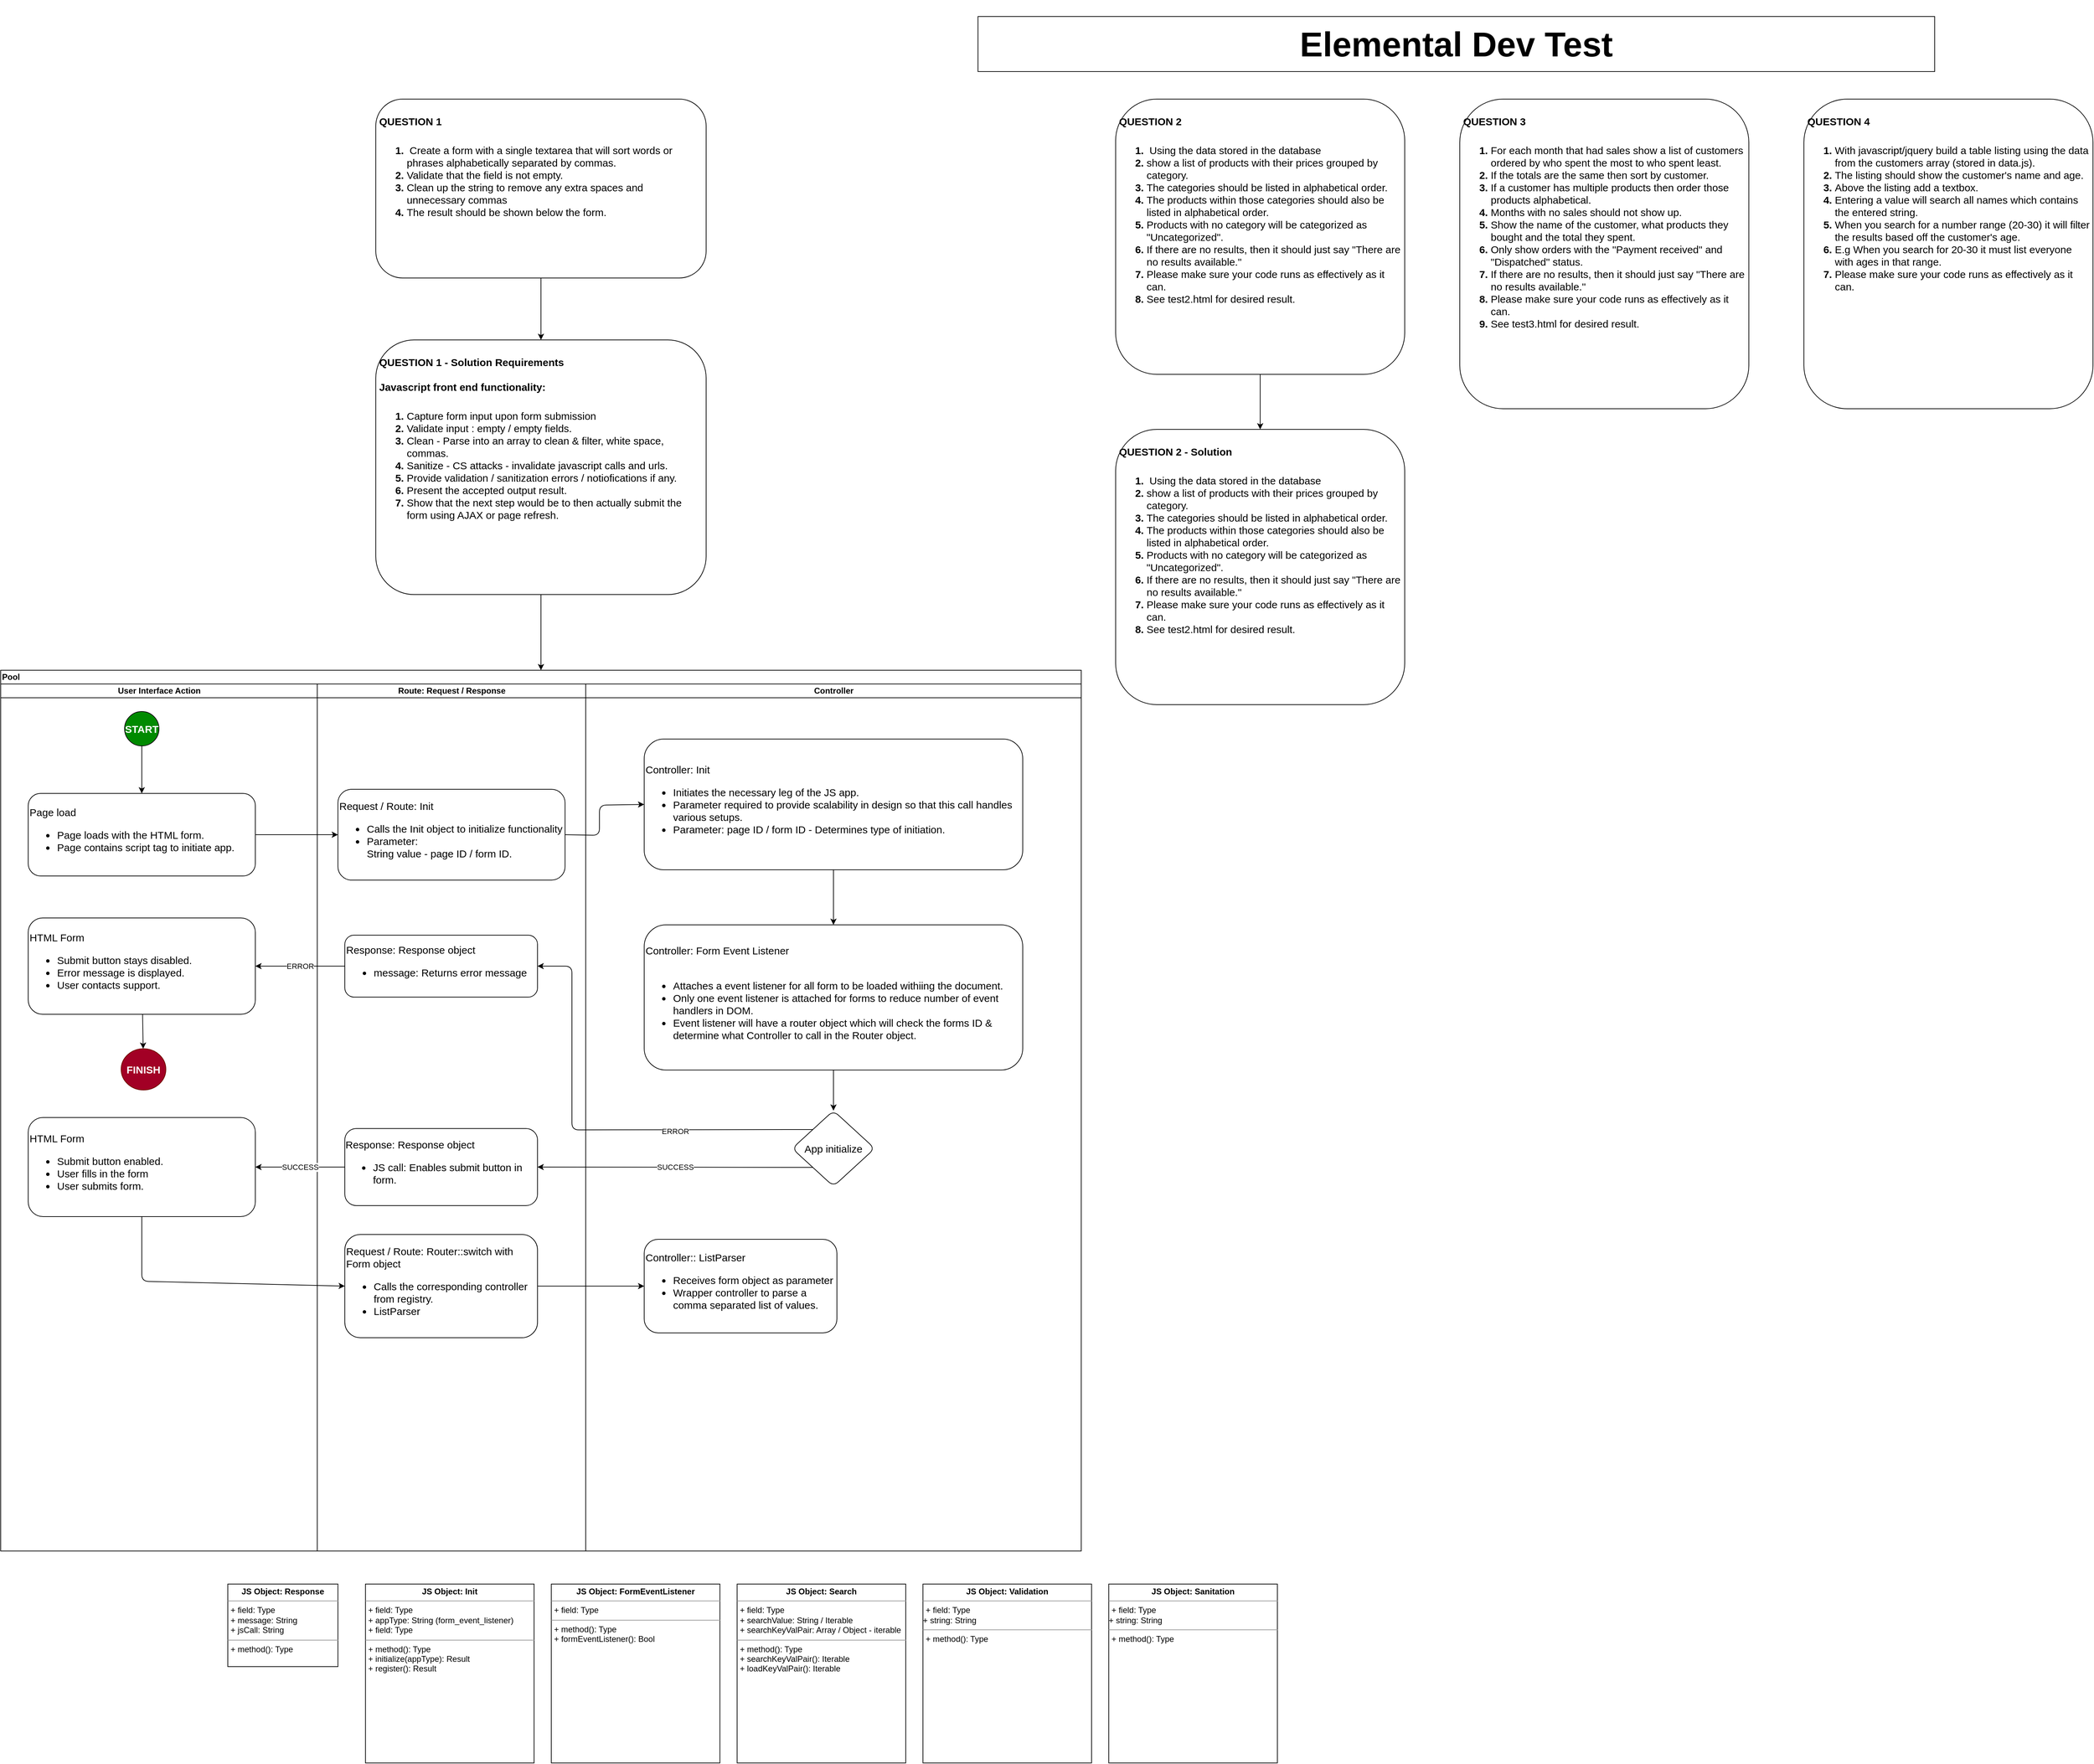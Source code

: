 <mxfile>
    <diagram id="UN2sgL8hX5gglXzgyNVK" name="Page-1">
        <mxGraphModel dx="2759" dy="543" grid="1" gridSize="10" guides="1" tooltips="1" connect="1" arrows="1" fold="1" page="1" pageScale="1" pageWidth="827" pageHeight="1169" math="0" shadow="0">
            <root>
                <mxCell id="0"/>
                <mxCell id="1" parent="0"/>
                <mxCell id="2" value="&lt;h1&gt;Elemental Dev Test&lt;/h1&gt;" style="text;html=1;strokeColor=default;fillColor=none;align=center;verticalAlign=middle;whiteSpace=wrap;rounded=0;fontStyle=1;fontSize=25;" parent="1" vertex="1">
                    <mxGeometry x="320" y="40" width="1390" height="80" as="geometry"/>
                </mxCell>
                <mxCell id="13" value="" style="edgeStyle=none;html=1;fontSize=15;strokeColor=default;" parent="1" source="3" target="12" edge="1">
                    <mxGeometry relative="1" as="geometry"/>
                </mxCell>
                <mxCell id="3" value="&lt;h1 style=&quot;&quot;&gt;&lt;font style=&quot;font-size: 15px;&quot;&gt;QUESTION 1&lt;/font&gt;&lt;/h1&gt;&lt;h1 style=&quot;&quot;&gt;&lt;ol style=&quot;font-size: 15px;&quot;&gt;&lt;li&gt;&lt;font style=&quot;font-size: 15px; font-weight: normal;&quot;&gt;&amp;nbsp;Create a form with a single textarea that will sort words or phrases alphabetically separated by commas.&lt;/font&gt;&lt;/li&gt;&lt;li&gt;&lt;span style=&quot;font-weight: normal;&quot;&gt;Validate that the field is not empty.&lt;/span&gt;&lt;/li&gt;&lt;li&gt;&lt;span style=&quot;font-weight: normal;&quot;&gt;Clean up the string to remove any extra spaces and unnecessary commas&lt;/span&gt;&lt;/li&gt;&lt;li&gt;&lt;span style=&quot;font-weight: normal;&quot;&gt;The result should be shown below the form.&lt;/span&gt;&lt;/li&gt;&lt;/ol&gt;&lt;/h1&gt;" style="text;html=1;strokeColor=default;fillColor=none;spacing=5;spacingTop=-20;whiteSpace=wrap;overflow=hidden;rounded=1;fontSize=15;fontStyle=1" parent="1" vertex="1">
                    <mxGeometry x="-555" y="160" width="480" height="260" as="geometry"/>
                </mxCell>
                <mxCell id="11" value="" style="edgeStyle=none;html=1;fontSize=15;strokeColor=default;" parent="1" source="4" target="10" edge="1">
                    <mxGeometry relative="1" as="geometry"/>
                </mxCell>
                <mxCell id="4" value="&lt;h1 style=&quot;&quot;&gt;&lt;font style=&quot;font-size: 15px;&quot;&gt;QUESTION 2&lt;/font&gt;&lt;/h1&gt;&lt;h1 style=&quot;&quot;&gt;&lt;ol style=&quot;font-size: 15px;&quot;&gt;&lt;li style=&quot;&quot;&gt;&lt;font style=&quot;font-size: 15px; font-weight: normal;&quot;&gt;&amp;nbsp;Using the data stored in the database&lt;/font&gt;&lt;/li&gt;&lt;li style=&quot;&quot;&gt;&lt;font style=&quot;font-size: 15px; font-weight: normal;&quot;&gt;show a list of products with their prices grouped by category.&lt;/font&gt;&lt;/li&gt;&lt;li style=&quot;&quot;&gt;&lt;font style=&quot;font-size: 15px; font-weight: normal;&quot;&gt;The categories should be listed in alphabetical order.&lt;/font&gt;&lt;/li&gt;&lt;li style=&quot;&quot;&gt;&lt;font style=&quot;font-size: 15px; font-weight: normal;&quot;&gt;The products within those categories should also be listed in alphabetical order.&lt;/font&gt;&lt;/li&gt;&lt;li style=&quot;&quot;&gt;&lt;font style=&quot;font-size: 15px; font-weight: normal;&quot;&gt;Products with no category will be categorized as &quot;Uncategorized&quot;.&lt;/font&gt;&lt;/li&gt;&lt;li style=&quot;&quot;&gt;&lt;font style=&quot;font-size: 15px; font-weight: normal;&quot;&gt;If there are no results, then it should just say &quot;There are no results available.&quot;&lt;/font&gt;&lt;/li&gt;&lt;li style=&quot;&quot;&gt;&lt;font style=&quot;font-size: 15px; font-weight: normal;&quot;&gt;Please make sure your code runs as effectively as it can.&lt;/font&gt;&lt;/li&gt;&lt;li style=&quot;&quot;&gt;&lt;span style=&quot;font-weight: normal;&quot;&gt;See test2.html for desired result.&lt;/span&gt;&lt;/li&gt;&lt;/ol&gt;&lt;/h1&gt;" style="text;html=1;strokeColor=default;fillColor=none;spacing=5;spacingTop=-20;whiteSpace=wrap;overflow=hidden;rounded=1;fontSize=15;fontStyle=1" parent="1" vertex="1">
                    <mxGeometry x="520" y="160" width="420" height="400" as="geometry"/>
                </mxCell>
                <mxCell id="6" value="&lt;h1 style=&quot;&quot;&gt;&lt;font style=&quot;font-size: 15px;&quot;&gt;QUESTION 3&lt;/font&gt;&lt;/h1&gt;&lt;h1 style=&quot;&quot;&gt;&lt;ol style=&quot;font-size: 15px;&quot;&gt;&lt;li style=&quot;&quot;&gt;&lt;font style=&quot;font-size: 15px; font-weight: normal;&quot;&gt;For each month that had sales show a list of customers ordered by who spent the most to who spent least.&lt;/font&gt;&lt;/li&gt;&lt;li style=&quot;&quot;&gt;&lt;span style=&quot;font-weight: normal;&quot;&gt;If the totals are the same then sort by customer.&lt;/span&gt;&lt;/li&gt;&lt;li style=&quot;&quot;&gt;&lt;span style=&quot;font-weight: normal; background-color: initial;&quot;&gt;If a customer has multiple products then order those products alphabetical.&lt;/span&gt;&lt;br&gt;&lt;/li&gt;&lt;li style=&quot;&quot;&gt;&lt;font style=&quot;font-size: 15px; font-weight: normal;&quot;&gt;Months with no sales should not show up.&lt;/font&gt;&lt;/li&gt;&lt;li style=&quot;&quot;&gt;&lt;font style=&quot;font-size: 15px; font-weight: normal;&quot;&gt;Show the name of the customer, what products they bought and the total they spent.&lt;/font&gt;&lt;/li&gt;&lt;li style=&quot;&quot;&gt;&lt;font style=&quot;font-size: 15px; font-weight: normal;&quot;&gt;Only show orders with the &quot;Payment received&quot; and &quot;Dispatched&quot; status.&lt;/font&gt;&lt;/li&gt;&lt;li style=&quot;&quot;&gt;&lt;font style=&quot;font-size: 15px; font-weight: normal;&quot;&gt;If there are no results, then it should just say &quot;There are no results available.&quot;&lt;/font&gt;&lt;/li&gt;&lt;li style=&quot;&quot;&gt;&lt;span style=&quot;font-weight: normal;&quot;&gt;&lt;span style=&quot;background-color: initial;&quot;&gt;Please make sure your code runs as effectively as it can.&lt;/span&gt;&lt;br&gt;&lt;/span&gt;&lt;/li&gt;&lt;li style=&quot;&quot;&gt;&lt;span style=&quot;background-color: initial; font-weight: normal;&quot;&gt;See test3.html for desired result.&lt;/span&gt;&lt;br&gt;&lt;/li&gt;&lt;/ol&gt;&lt;/h1&gt;" style="text;html=1;strokeColor=default;fillColor=none;spacing=5;spacingTop=-20;whiteSpace=wrap;overflow=hidden;rounded=1;fontSize=15;fontStyle=1" parent="1" vertex="1">
                    <mxGeometry x="1020" y="160" width="420" height="450" as="geometry"/>
                </mxCell>
                <mxCell id="8" value="&lt;h1 style=&quot;&quot;&gt;&lt;font style=&quot;font-size: 15px;&quot;&gt;QUESTION 4&lt;/font&gt;&lt;/h1&gt;&lt;h1 style=&quot;&quot;&gt;&lt;ol style=&quot;font-size: 15px;&quot;&gt;&lt;li style=&quot;&quot;&gt;&lt;font style=&quot;font-size: 15px; font-weight: normal;&quot;&gt;With javascript/jquery build a table listing using the data from the customers array (stored in data.js).&lt;/font&gt;&lt;/li&gt;&lt;li style=&quot;&quot;&gt;&lt;span style=&quot;font-weight: normal;&quot;&gt;&lt;span style=&quot;background-color: initial;&quot;&gt;The listing should show the customer's name and age.&lt;/span&gt;&lt;br&gt;&lt;/span&gt;&lt;/li&gt;&lt;li style=&quot;&quot;&gt;&lt;font style=&quot;font-size: 15px; font-weight: normal;&quot;&gt;Above the listing add a textbox.&lt;/font&gt;&lt;/li&gt;&lt;li style=&quot;&quot;&gt;&lt;font style=&quot;font-size: 15px; font-weight: normal;&quot;&gt;Entering a value will search all names which contains the entered string.&lt;/font&gt;&lt;/li&gt;&lt;li style=&quot;&quot;&gt;&lt;font style=&quot;font-size: 15px; font-weight: normal;&quot;&gt;When you search for a number range (20-30) it will filter the results based off the customer's age.&lt;/font&gt;&lt;/li&gt;&lt;li style=&quot;&quot;&gt;&lt;font style=&quot;font-size: 15px; font-weight: normal;&quot;&gt;E.g When you search for 20-30 it must list everyone with ages in that range.&lt;/font&gt;&lt;/li&gt;&lt;li style=&quot;&quot;&gt;&lt;font style=&quot;font-size: 15px; font-weight: normal;&quot;&gt;Please make sure your code runs as effectively as it can.&lt;/font&gt;&lt;/li&gt;&lt;/ol&gt;&lt;/h1&gt;" style="text;html=1;strokeColor=default;fillColor=none;spacing=5;spacingTop=-20;whiteSpace=wrap;overflow=hidden;rounded=1;fontSize=15;fontStyle=0" parent="1" vertex="1">
                    <mxGeometry x="1520" y="160" width="420" height="450" as="geometry"/>
                </mxCell>
                <mxCell id="10" value="&lt;h1 style=&quot;&quot;&gt;&lt;font style=&quot;font-size: 15px;&quot;&gt;QUESTION 2 - Solution&lt;/font&gt;&lt;/h1&gt;&lt;h1 style=&quot;&quot;&gt;&lt;ol style=&quot;font-size: 15px;&quot;&gt;&lt;li style=&quot;&quot;&gt;&lt;font style=&quot;font-size: 15px; font-weight: normal;&quot;&gt;&amp;nbsp;Using the data stored in the database&lt;/font&gt;&lt;/li&gt;&lt;li style=&quot;&quot;&gt;&lt;font style=&quot;font-size: 15px; font-weight: normal;&quot;&gt;show a list of products with their prices grouped by category.&lt;/font&gt;&lt;/li&gt;&lt;li style=&quot;&quot;&gt;&lt;font style=&quot;font-size: 15px; font-weight: normal;&quot;&gt;The categories should be listed in alphabetical order.&lt;/font&gt;&lt;/li&gt;&lt;li style=&quot;&quot;&gt;&lt;font style=&quot;font-size: 15px; font-weight: normal;&quot;&gt;The products within those categories should also be listed in alphabetical order.&lt;/font&gt;&lt;/li&gt;&lt;li style=&quot;&quot;&gt;&lt;font style=&quot;font-size: 15px; font-weight: normal;&quot;&gt;Products with no category will be categorized as &quot;Uncategorized&quot;.&lt;/font&gt;&lt;/li&gt;&lt;li style=&quot;&quot;&gt;&lt;font style=&quot;font-size: 15px; font-weight: normal;&quot;&gt;If there are no results, then it should just say &quot;There are no results available.&quot;&lt;/font&gt;&lt;/li&gt;&lt;li style=&quot;&quot;&gt;&lt;font style=&quot;font-size: 15px; font-weight: normal;&quot;&gt;Please make sure your code runs as effectively as it can.&lt;/font&gt;&lt;/li&gt;&lt;li style=&quot;&quot;&gt;&lt;span style=&quot;font-weight: normal;&quot;&gt;See test2.html for desired result.&lt;/span&gt;&lt;/li&gt;&lt;/ol&gt;&lt;/h1&gt;" style="text;html=1;strokeColor=default;fillColor=none;spacing=5;spacingTop=-20;whiteSpace=wrap;overflow=hidden;rounded=1;fontSize=15;fontStyle=1" parent="1" vertex="1">
                    <mxGeometry x="520" y="640" width="420" height="400" as="geometry"/>
                </mxCell>
                <mxCell id="75" style="edgeStyle=none;html=1;exitX=0.5;exitY=1;exitDx=0;exitDy=0;entryX=0.5;entryY=0;entryDx=0;entryDy=0;" parent="1" source="12" target="17" edge="1">
                    <mxGeometry relative="1" as="geometry"/>
                </mxCell>
                <mxCell id="12" value="&lt;h1 style=&quot;&quot;&gt;&lt;font style=&quot;&quot;&gt;&lt;span style=&quot;font-size: 15px;&quot;&gt;QUESTION 1 - Solution Requirements&lt;br&gt;&lt;/span&gt;&lt;/font&gt;&lt;font style=&quot;font-size: 15px;&quot;&gt;Javascript front end functionality:&lt;/font&gt;&lt;/h1&gt;&lt;h1 style=&quot;&quot;&gt;&lt;ol style=&quot;font-size: 15px;&quot;&gt;&lt;li&gt;&lt;font style=&quot;font-size: 15px; font-weight: normal;&quot;&gt;Capture form input upon form submission&lt;/font&gt;&lt;/li&gt;&lt;li style=&quot;font-size: 15px;&quot;&gt;&lt;span style=&quot;font-weight: normal;&quot;&gt;Validate input : empty / empty fields.&lt;br&gt;&lt;/span&gt;&lt;/li&gt;&lt;li style=&quot;font-size: 15px;&quot;&gt;&lt;span style=&quot;font-weight: normal;&quot;&gt;Clean - Parse into an array to clean &amp;amp; filter, white space, commas.&lt;/span&gt;&lt;/li&gt;&lt;li style=&quot;font-size: 15px;&quot;&gt;&lt;span style=&quot;font-weight: normal;&quot;&gt;Sanitize - CS attacks - invalidate javascript calls and urls.&lt;/span&gt;&lt;/li&gt;&lt;li style=&quot;font-size: 15px;&quot;&gt;&lt;span style=&quot;font-weight: normal;&quot;&gt;Provide validation / sanitization errors / notiofications if any.&lt;br&gt;&lt;/span&gt;&lt;/li&gt;&lt;li style=&quot;font-size: 15px;&quot;&gt;&lt;span style=&quot;font-weight: normal;&quot;&gt;Present the accepted output result.&lt;/span&gt;&lt;/li&gt;&lt;li style=&quot;font-size: 15px;&quot;&gt;&lt;span style=&quot;font-weight: normal;&quot;&gt;Show that the next step would be to then actually submit the form using AJAX or page refresh.&lt;/span&gt;&lt;/li&gt;&lt;/ol&gt;&lt;/h1&gt;" style="text;html=1;strokeColor=default;fillColor=none;spacing=5;spacingTop=-20;whiteSpace=wrap;overflow=hidden;rounded=1;fontSize=15;fontStyle=1" parent="1" vertex="1">
                    <mxGeometry x="-555" y="510" width="480" height="370" as="geometry"/>
                </mxCell>
                <mxCell id="17" value="Pool" style="swimlane;childLayout=stackLayout;resizeParent=1;resizeParentMax=0;startSize=20;html=1;align=left;" parent="1" vertex="1">
                    <mxGeometry x="-1100" y="990" width="1570" height="1280" as="geometry"/>
                </mxCell>
                <mxCell id="18" value="User Interface Action" style="swimlane;startSize=20;html=1;" parent="17" vertex="1">
                    <mxGeometry y="20" width="460" height="1260" as="geometry"/>
                </mxCell>
                <mxCell id="14" value="START" style="ellipse;whiteSpace=wrap;html=1;aspect=fixed;fontSize=15;fillColor=#008a00;fontColor=#ffffff;strokeColor=default;fontStyle=1" parent="18" vertex="1">
                    <mxGeometry x="180" y="40" width="50" height="50" as="geometry"/>
                </mxCell>
                <mxCell id="15" value="Page load&lt;br&gt;&lt;ul&gt;&lt;li&gt;Page loads with the HTML form.&lt;/li&gt;&lt;li&gt;Page contains script tag to initiate app.&lt;/li&gt;&lt;/ul&gt;" style="rounded=1;whiteSpace=wrap;html=1;fontSize=15;strokeColor=default;align=left;" parent="18" vertex="1">
                    <mxGeometry x="40" y="159" width="330" height="120" as="geometry"/>
                </mxCell>
                <mxCell id="16" style="edgeStyle=none;html=1;exitX=0.5;exitY=1;exitDx=0;exitDy=0;entryX=0.5;entryY=0;entryDx=0;entryDy=0;fontSize=15;strokeColor=default;" parent="18" source="14" target="15" edge="1">
                    <mxGeometry relative="1" as="geometry"/>
                </mxCell>
                <mxCell id="31" value="HTML Form&lt;br&gt;&lt;ul&gt;&lt;li&gt;Submit button enabled.&lt;/li&gt;&lt;li&gt;User fills in the form&lt;/li&gt;&lt;li&gt;User submits form.&lt;/li&gt;&lt;/ul&gt;" style="rounded=1;whiteSpace=wrap;html=1;fontSize=15;strokeColor=default;align=left;" parent="18" vertex="1">
                    <mxGeometry x="40" y="630" width="330" height="144" as="geometry"/>
                </mxCell>
                <mxCell id="46" value="" style="edgeStyle=none;html=1;" parent="18" source="42" target="45" edge="1">
                    <mxGeometry relative="1" as="geometry"/>
                </mxCell>
                <mxCell id="42" value="HTML Form&lt;br&gt;&lt;ul&gt;&lt;li&gt;Submit button stays disabled.&lt;/li&gt;&lt;li&gt;Error message is displayed.&lt;/li&gt;&lt;li&gt;User contacts support.&lt;/li&gt;&lt;/ul&gt;" style="rounded=1;whiteSpace=wrap;html=1;fontSize=15;strokeColor=default;align=left;" parent="18" vertex="1">
                    <mxGeometry x="40" y="340" width="330" height="140" as="geometry"/>
                </mxCell>
                <mxCell id="45" value="FINISH" style="ellipse;whiteSpace=wrap;html=1;fontSize=15;align=center;rounded=1;fillColor=#a20025;fontColor=#ffffff;strokeColor=#6F0000;fontStyle=1" parent="18" vertex="1">
                    <mxGeometry x="175" y="530" width="65" height="60" as="geometry"/>
                </mxCell>
                <mxCell id="19" value="Route: Request /&amp;nbsp;Response" style="swimlane;startSize=20;html=1;" parent="17" vertex="1">
                    <mxGeometry x="460" y="20" width="390" height="1260" as="geometry"/>
                </mxCell>
                <mxCell id="27" value="&lt;span style=&quot;text-align: center;&quot;&gt;&lt;font style=&quot;font-size: 15px;&quot;&gt;Request / Route&lt;/font&gt;&lt;/span&gt;: Init&lt;br&gt;&lt;ul&gt;&lt;li&gt;Calls the Init object to initialize functionality&lt;/li&gt;&lt;li&gt;Parameter: &lt;br&gt;String value - page ID / form ID.&lt;/li&gt;&lt;/ul&gt;" style="rounded=1;whiteSpace=wrap;html=1;fontSize=15;strokeColor=default;align=left;" parent="19" vertex="1">
                    <mxGeometry x="30" y="153" width="330" height="132" as="geometry"/>
                </mxCell>
                <mxCell id="35" value="&lt;div style=&quot;text-align: left;&quot;&gt;&lt;span style=&quot;background-color: initial;&quot;&gt;Response:&amp;nbsp;&lt;/span&gt;Response&lt;span style=&quot;background-color: initial;&quot;&gt;&amp;nbsp;object&lt;/span&gt;&lt;/div&gt;&lt;div style=&quot;text-align: left;&quot;&gt;&lt;ul&gt;&lt;li&gt;&lt;span style=&quot;background-color: initial;&quot;&gt;JS call:&amp;nbsp;&lt;/span&gt;&lt;span style=&quot;text-align: center;&quot;&gt;Enables submit button in form.&lt;/span&gt;&lt;/li&gt;&lt;/ul&gt;&lt;/div&gt;" style="whiteSpace=wrap;html=1;fontSize=15;rounded=1;" parent="19" vertex="1">
                    <mxGeometry x="40" y="646" width="280" height="112" as="geometry"/>
                </mxCell>
                <mxCell id="37" value="Response: Response&lt;span style=&quot;background-color: initial;&quot;&gt;&amp;nbsp;object&lt;/span&gt;&lt;br&gt;&lt;div style=&quot;&quot;&gt;&lt;ul&gt;&lt;li style=&quot;&quot;&gt;&lt;span style=&quot;background-color: initial;&quot;&gt;message: Returns error message&lt;/span&gt;&lt;/li&gt;&lt;/ul&gt;&lt;/div&gt;" style="whiteSpace=wrap;html=1;fontSize=15;rounded=1;align=left;" parent="19" vertex="1">
                    <mxGeometry x="40" y="365" width="280" height="90" as="geometry"/>
                </mxCell>
                <mxCell id="57" value="&lt;span style=&quot;text-align: center;&quot;&gt;Request / Route:&amp;nbsp;&lt;/span&gt;Router::switch with Form object&lt;br&gt;&lt;ul&gt;&lt;li&gt;Calls the corresponding controller from registry.&lt;/li&gt;&lt;li&gt;ListParser&amp;nbsp;&lt;/li&gt;&lt;/ul&gt;" style="whiteSpace=wrap;html=1;fontSize=15;rounded=1;align=left;" parent="19" vertex="1">
                    <mxGeometry x="40" y="800" width="280" height="150" as="geometry"/>
                </mxCell>
                <mxCell id="20" value="Controller" style="swimlane;startSize=20;html=1;" parent="17" vertex="1">
                    <mxGeometry x="850" y="20" width="720" height="1260" as="geometry"/>
                </mxCell>
                <mxCell id="76" style="edgeStyle=none;html=1;exitX=0.5;exitY=1;exitDx=0;exitDy=0;entryX=0.5;entryY=0;entryDx=0;entryDy=0;fontSize=12;" parent="20" source="29" target="33" edge="1">
                    <mxGeometry relative="1" as="geometry"/>
                </mxCell>
                <mxCell id="29" value="Controller: Form Event Listener&lt;br&gt;&lt;br&gt;&lt;ul&gt;&lt;li&gt;Attaches a event listener for all form to be loaded withiing the document.&lt;br&gt;&lt;/li&gt;&lt;li&gt;Only one event listener is attached for forms to reduce number of event handlers in DOM.&lt;/li&gt;&lt;li&gt;Event listener will have a router object which will check the forms ID &amp;amp; determine what Controller to call in the Router object.&lt;/li&gt;&lt;/ul&gt;" style="rounded=1;whiteSpace=wrap;html=1;fontSize=15;strokeColor=default;align=left;" parent="20" vertex="1">
                    <mxGeometry x="85" y="350" width="550" height="211" as="geometry"/>
                </mxCell>
                <mxCell id="33" value="App initialize" style="rhombus;whiteSpace=wrap;html=1;fontSize=15;align=center;rounded=1;" parent="20" vertex="1">
                    <mxGeometry x="300" y="620" width="120" height="110" as="geometry"/>
                </mxCell>
                <mxCell id="61" value="Controller:: ListParser&lt;br&gt;&lt;ul&gt;&lt;li&gt;Receives form object as parameter&lt;/li&gt;&lt;li&gt;Wrapper controller to parse a comma separated list of values.&lt;/li&gt;&lt;/ul&gt;" style="whiteSpace=wrap;html=1;fontSize=15;rounded=1;align=left;" parent="20" vertex="1">
                    <mxGeometry x="85" y="807" width="280" height="136" as="geometry"/>
                </mxCell>
                <mxCell id="83" style="edgeStyle=none;html=1;exitX=0.5;exitY=1;exitDx=0;exitDy=0;entryX=0.5;entryY=0;entryDx=0;entryDy=0;fontSize=12;" parent="20" source="77" target="29" edge="1">
                    <mxGeometry relative="1" as="geometry"/>
                </mxCell>
                <mxCell id="77" value="Controller: Init&lt;br&gt;&lt;ul&gt;&lt;li&gt;Initiates the necessary leg of the JS app.&lt;/li&gt;&lt;li&gt;Parameter required to provide scalability in design so that this call handles various setups.&lt;br&gt;&lt;/li&gt;&lt;li&gt;Parameter: page ID / form ID - Determines type of initiation.&lt;/li&gt;&lt;/ul&gt;" style="rounded=1;whiteSpace=wrap;html=1;fontSize=15;strokeColor=default;align=left;" parent="20" vertex="1">
                    <mxGeometry x="85" y="80" width="550" height="190" as="geometry"/>
                </mxCell>
                <mxCell id="28" value="" style="edgeStyle=none;html=1;" parent="17" source="15" target="27" edge="1">
                    <mxGeometry relative="1" as="geometry"/>
                </mxCell>
                <mxCell id="36" value="SUCCESS" style="edgeStyle=none;html=1;entryX=1;entryY=0.5;entryDx=0;entryDy=0;exitX=0;exitY=1;exitDx=0;exitDy=0;" parent="17" source="33" target="35" edge="1">
                    <mxGeometry relative="1" as="geometry">
                        <mxPoint x="970" y="570" as="sourcePoint"/>
                    </mxGeometry>
                </mxCell>
                <mxCell id="38" value="ERROR" style="edgeStyle=none;html=1;exitX=0;exitY=0;exitDx=0;exitDy=0;entryX=1;entryY=0.5;entryDx=0;entryDy=0;" parent="17" source="33" target="37" edge="1">
                    <mxGeometry x="-0.373" y="2" relative="1" as="geometry">
                        <Array as="points">
                            <mxPoint x="830" y="668"/>
                            <mxPoint x="830" y="430"/>
                        </Array>
                        <mxPoint as="offset"/>
                    </mxGeometry>
                </mxCell>
                <mxCell id="55" value="ERROR" style="edgeStyle=none;html=1;exitX=0;exitY=0.5;exitDx=0;exitDy=0;entryX=1;entryY=0.5;entryDx=0;entryDy=0;" parent="17" source="37" target="42" edge="1">
                    <mxGeometry relative="1" as="geometry">
                        <mxPoint x="640" y="557.5" as="sourcePoint"/>
                        <mxPoint x="390" y="540" as="targetPoint"/>
                    </mxGeometry>
                </mxCell>
                <mxCell id="56" value="SUCCESS" style="edgeStyle=none;html=1;entryX=1;entryY=0.5;entryDx=0;entryDy=0;exitX=0;exitY=0.5;exitDx=0;exitDy=0;" parent="17" source="35" target="31" edge="1">
                    <mxGeometry relative="1" as="geometry">
                        <mxPoint x="650" y="482.5" as="sourcePoint"/>
                        <mxPoint x="400" y="640" as="targetPoint"/>
                    </mxGeometry>
                </mxCell>
                <mxCell id="58" style="edgeStyle=none;html=1;exitX=0.5;exitY=1;exitDx=0;exitDy=0;entryX=0;entryY=0.5;entryDx=0;entryDy=0;" parent="17" source="31" target="57" edge="1">
                    <mxGeometry relative="1" as="geometry">
                        <Array as="points">
                            <mxPoint x="205" y="888"/>
                        </Array>
                    </mxGeometry>
                </mxCell>
                <mxCell id="62" style="edgeStyle=none;html=1;exitX=1;exitY=0.5;exitDx=0;exitDy=0;entryX=0;entryY=0.5;entryDx=0;entryDy=0;" parent="17" source="57" target="61" edge="1">
                    <mxGeometry relative="1" as="geometry"/>
                </mxCell>
                <mxCell id="84" style="edgeStyle=none;html=1;exitX=1;exitY=0.5;exitDx=0;exitDy=0;entryX=0;entryY=0.5;entryDx=0;entryDy=0;fontSize=12;" parent="17" source="27" target="77" edge="1">
                    <mxGeometry relative="1" as="geometry">
                        <Array as="points">
                            <mxPoint x="870" y="240"/>
                            <mxPoint x="870" y="196"/>
                        </Array>
                    </mxGeometry>
                </mxCell>
                <mxCell id="73" value="&lt;p style=&quot;margin:0px;margin-top:4px;text-align:center;&quot;&gt;&lt;b&gt;JS Object: Init&lt;/b&gt;&lt;/p&gt;&lt;hr size=&quot;1&quot;&gt;&lt;p style=&quot;margin:0px;margin-left:4px;&quot;&gt;+ field: Type&lt;/p&gt;&lt;p style=&quot;margin:0px;margin-left:4px;&quot;&gt;+ appType: String (form_event_listener)&lt;br&gt;&lt;/p&gt;&lt;p style=&quot;margin:0px;margin-left:4px;&quot;&gt;+ field: Type&lt;br&gt;&lt;/p&gt;&lt;hr size=&quot;1&quot;&gt;&lt;p style=&quot;margin:0px;margin-left:4px;&quot;&gt;+ method(): Type&lt;/p&gt;&lt;p style=&quot;margin:0px;margin-left:4px;&quot;&gt;+ initialize(appType): Result&lt;br&gt;&lt;/p&gt;&lt;p style=&quot;margin:0px;margin-left:4px;&quot;&gt;+ register(): Result&lt;/p&gt;" style="verticalAlign=top;align=left;overflow=fill;fontSize=12;fontFamily=Helvetica;html=1;" parent="1" vertex="1">
                    <mxGeometry x="-570" y="2318" width="245" height="260" as="geometry"/>
                </mxCell>
                <mxCell id="74" value="&lt;p style=&quot;margin:0px;margin-top:4px;text-align:center;&quot;&gt;&lt;b&gt;JS Object: Response&lt;/b&gt;&lt;/p&gt;&lt;hr size=&quot;1&quot;&gt;&lt;p style=&quot;margin:0px;margin-left:4px;&quot;&gt;+ field: Type&lt;/p&gt;&lt;p style=&quot;margin:0px;margin-left:4px;&quot;&gt;+ message: String&lt;br&gt;&lt;/p&gt;&lt;p style=&quot;margin:0px;margin-left:4px;&quot;&gt;+ jsCall: String&lt;br&gt;&lt;/p&gt;&lt;hr size=&quot;1&quot;&gt;&lt;p style=&quot;margin:0px;margin-left:4px;&quot;&gt;+ method(): Type&lt;/p&gt;" style="verticalAlign=top;align=left;overflow=fill;fontSize=12;fontFamily=Helvetica;html=1;" parent="1" vertex="1">
                    <mxGeometry x="-770" y="2318" width="160" height="120" as="geometry"/>
                </mxCell>
                <mxCell id="85" value="&lt;p style=&quot;margin:0px;margin-top:4px;text-align:center;&quot;&gt;&lt;b&gt;JS Object: FormEventListener&lt;/b&gt;&lt;/p&gt;&lt;hr size=&quot;1&quot;&gt;&lt;p style=&quot;margin:0px;margin-left:4px;&quot;&gt;+ field: Type&lt;/p&gt;&lt;hr size=&quot;1&quot;&gt;&lt;p style=&quot;margin:0px;margin-left:4px;&quot;&gt;+ method(): Type&lt;/p&gt;&lt;p style=&quot;margin:0px;margin-left:4px;&quot;&gt;+ formEventListener(): Bool&lt;br&gt;&lt;/p&gt;" style="verticalAlign=top;align=left;overflow=fill;fontSize=12;fontFamily=Helvetica;html=1;" vertex="1" parent="1">
                    <mxGeometry x="-300" y="2318" width="245" height="260" as="geometry"/>
                </mxCell>
                <mxCell id="86" value="&lt;p style=&quot;margin:0px;margin-top:4px;text-align:center;&quot;&gt;&lt;b&gt;JS Object: Search&lt;/b&gt;&lt;/p&gt;&lt;hr size=&quot;1&quot;&gt;&lt;p style=&quot;margin:0px;margin-left:4px;&quot;&gt;+ field: Type&lt;br&gt;&lt;/p&gt;&lt;p style=&quot;margin:0px;margin-left:4px;&quot;&gt;+ searchValue: String / Iterable&lt;br&gt;&lt;/p&gt;&lt;p style=&quot;margin:0px;margin-left:4px;&quot;&gt;+ searchKeyValPair: Array / Object - iterable&lt;br&gt;&lt;/p&gt;&lt;hr size=&quot;1&quot;&gt;&lt;p style=&quot;margin:0px;margin-left:4px;&quot;&gt;+ method(): Type&lt;br&gt;&lt;/p&gt;&lt;p style=&quot;margin:0px;margin-left:4px;&quot;&gt;+ searchKeyValPair(): Iterable&lt;br&gt;&lt;/p&gt;&lt;p style=&quot;margin:0px;margin-left:4px;&quot;&gt;+ loadKeyValPair(): Iterable&lt;br&gt;&lt;/p&gt;" style="verticalAlign=top;align=left;overflow=fill;fontSize=12;fontFamily=Helvetica;html=1;" vertex="1" parent="1">
                    <mxGeometry x="-30" y="2318" width="245" height="260" as="geometry"/>
                </mxCell>
                <mxCell id="87" value="&lt;p style=&quot;margin:0px;margin-top:4px;text-align:center;&quot;&gt;&lt;b&gt;JS Object: Validation&lt;/b&gt;&lt;/p&gt;&lt;hr size=&quot;1&quot;&gt;&lt;p style=&quot;margin:0px;margin-left:4px;&quot;&gt;+ field: Type&lt;/p&gt;+ string: String&lt;hr size=&quot;1&quot;&gt;&lt;p style=&quot;margin:0px;margin-left:4px;&quot;&gt;+ method(): Type&lt;br&gt;&lt;/p&gt;&lt;p style=&quot;margin:0px;margin-left:4px;&quot;&gt;&lt;br&gt;&lt;/p&gt;" style="verticalAlign=top;align=left;overflow=fill;fontSize=12;fontFamily=Helvetica;html=1;" vertex="1" parent="1">
                    <mxGeometry x="240" y="2318" width="245" height="260" as="geometry"/>
                </mxCell>
                <mxCell id="88" value="&lt;p style=&quot;margin:0px;margin-top:4px;text-align:center;&quot;&gt;&lt;b&gt;JS Object: Sanitation&lt;/b&gt;&lt;/p&gt;&lt;hr size=&quot;1&quot;&gt;&lt;p style=&quot;margin:0px;margin-left:4px;&quot;&gt;+ field: Type&lt;/p&gt;+ string: String&lt;hr size=&quot;1&quot;&gt;&lt;p style=&quot;margin:0px;margin-left:4px;&quot;&gt;+ method(): Type&lt;br&gt;&lt;/p&gt;&lt;p style=&quot;margin:0px;margin-left:4px;&quot;&gt;&lt;br&gt;&lt;/p&gt;" style="verticalAlign=top;align=left;overflow=fill;fontSize=12;fontFamily=Helvetica;html=1;" vertex="1" parent="1">
                    <mxGeometry x="510" y="2318" width="245" height="260" as="geometry"/>
                </mxCell>
            </root>
        </mxGraphModel>
    </diagram>
</mxfile>
